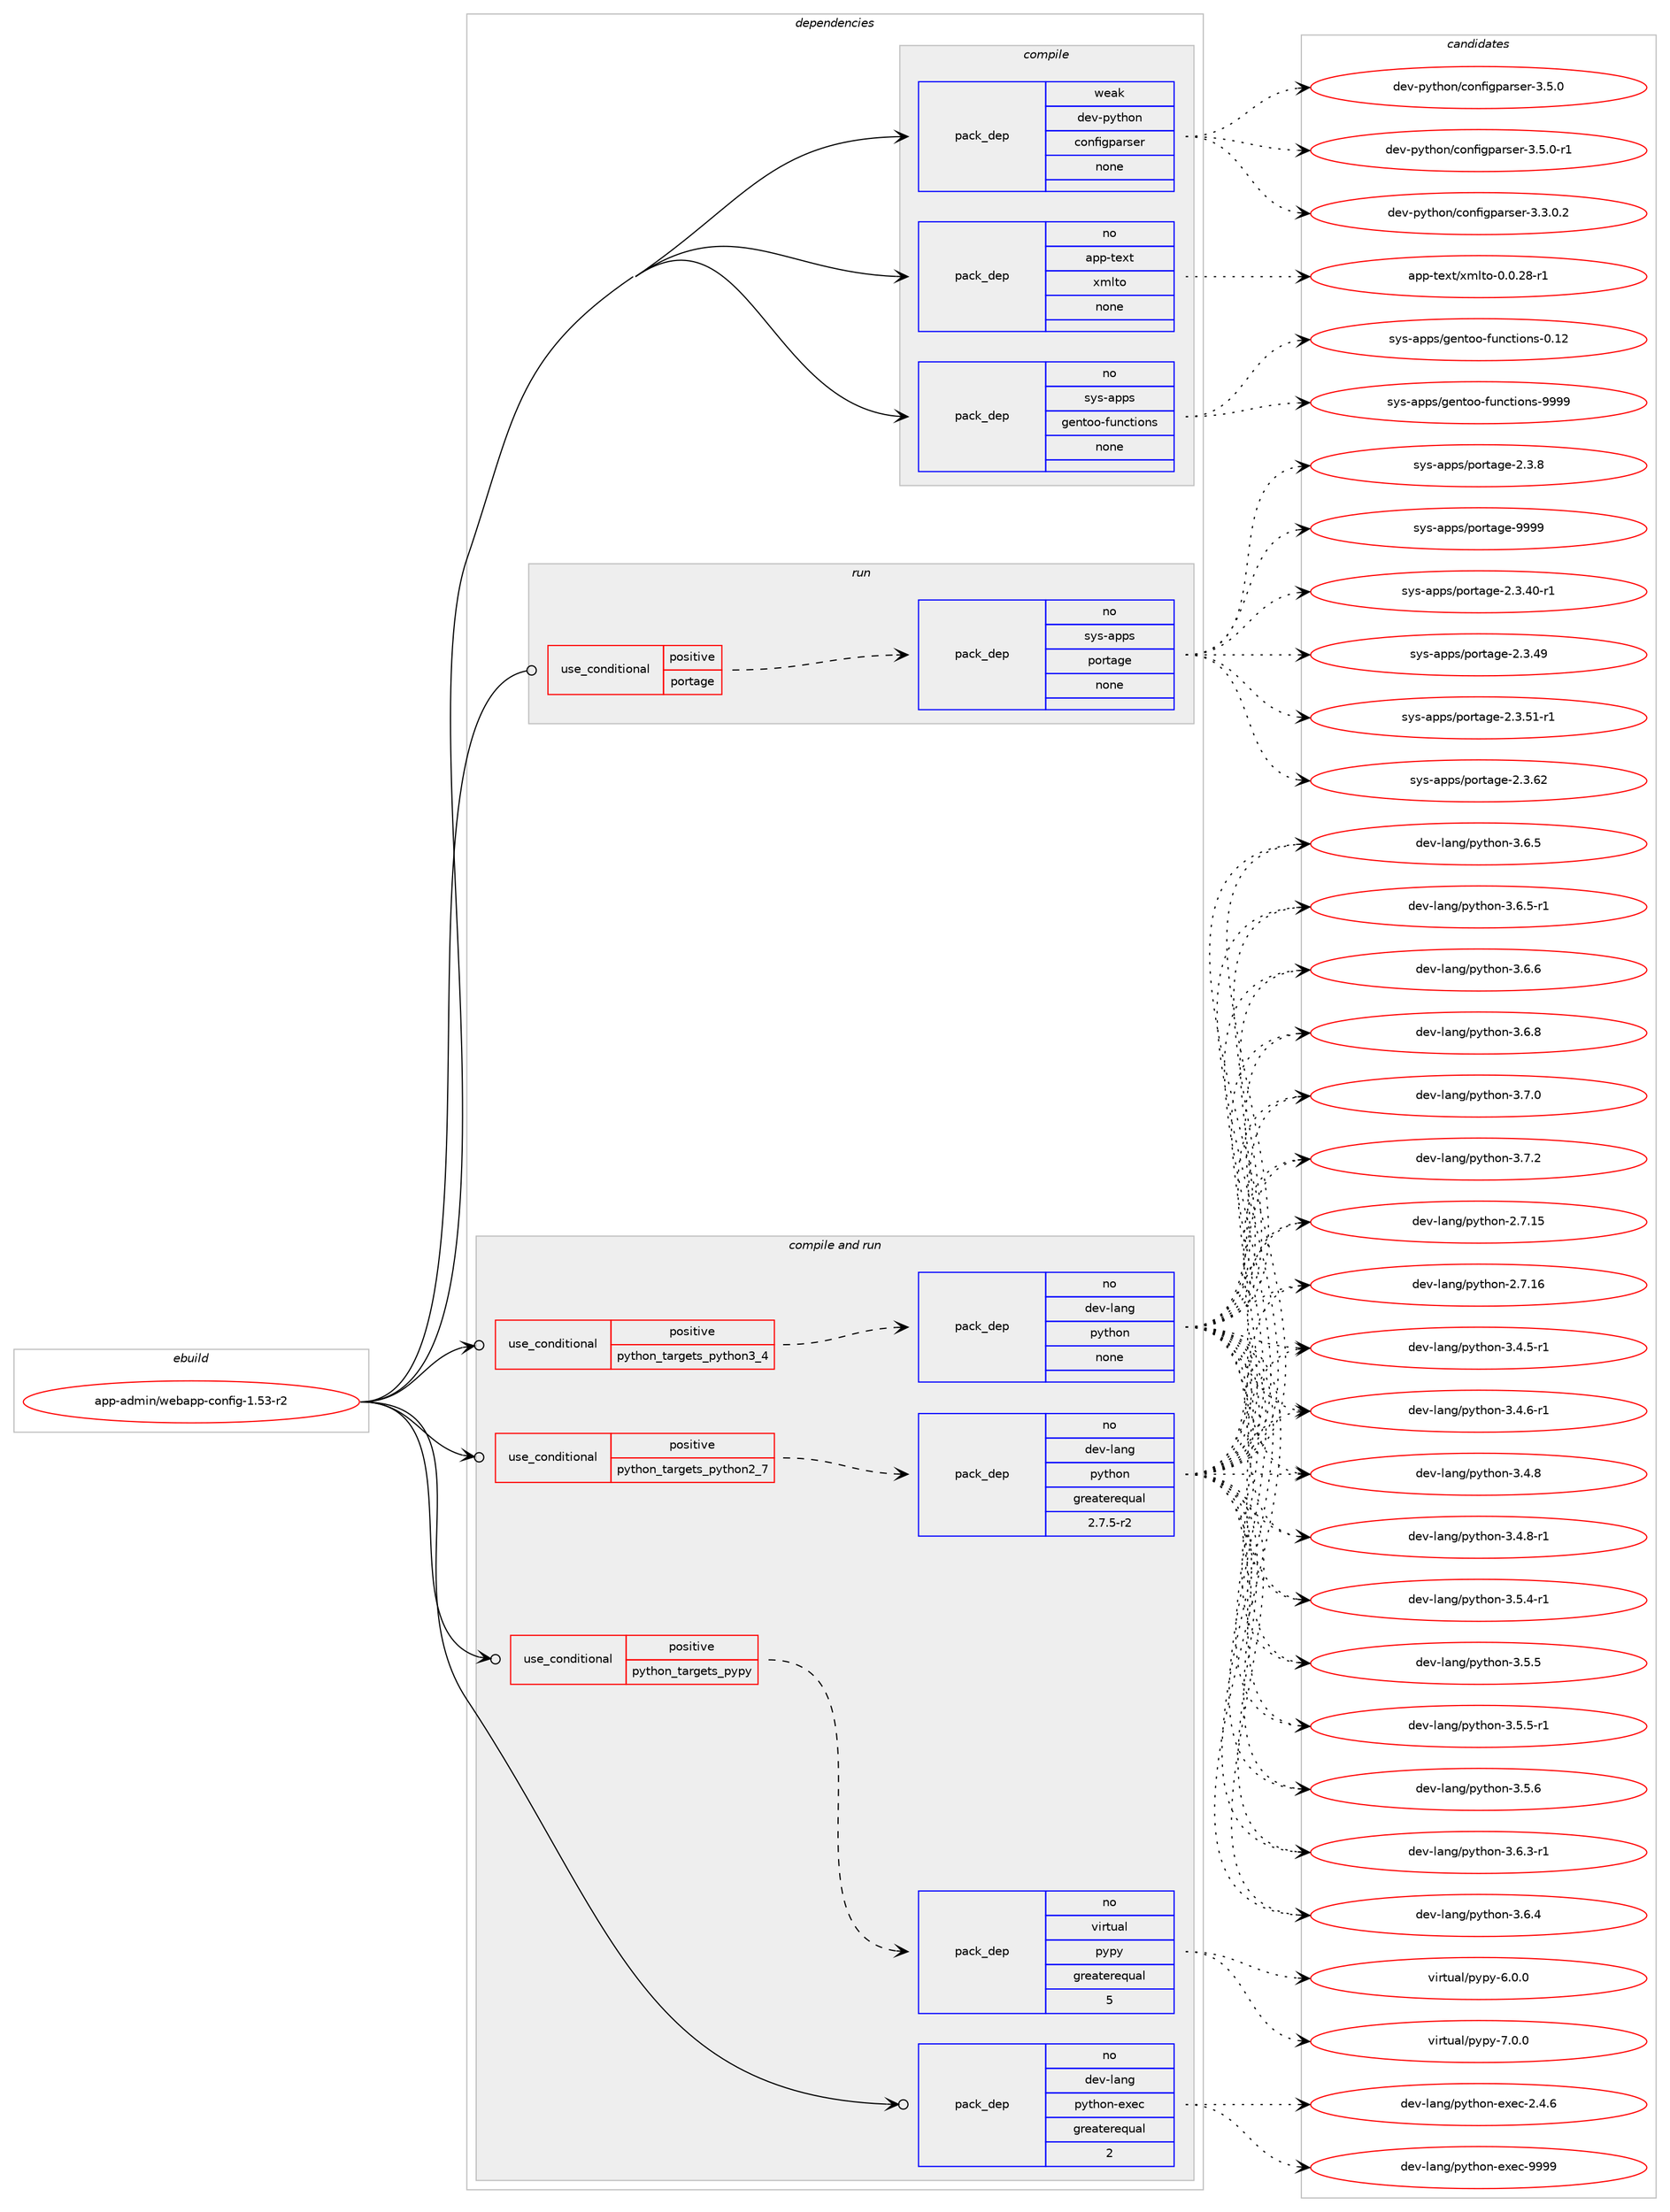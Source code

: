 digraph prolog {

# *************
# Graph options
# *************

newrank=true;
concentrate=true;
compound=true;
graph [rankdir=LR,fontname=Helvetica,fontsize=10,ranksep=1.5];#, ranksep=2.5, nodesep=0.2];
edge  [arrowhead=vee];
node  [fontname=Helvetica,fontsize=10];

# **********
# The ebuild
# **********

subgraph cluster_leftcol {
color=gray;
rank=same;
label=<<i>ebuild</i>>;
id [label="app-admin/webapp-config-1.53-r2", color=red, width=4, href="../app-admin/webapp-config-1.53-r2.svg"];
}

# ****************
# The dependencies
# ****************

subgraph cluster_midcol {
color=gray;
label=<<i>dependencies</i>>;
subgraph cluster_compile {
fillcolor="#eeeeee";
style=filled;
label=<<i>compile</i>>;
subgraph pack904304 {
dependency1270260 [label=<<TABLE BORDER="0" CELLBORDER="1" CELLSPACING="0" CELLPADDING="4" WIDTH="220"><TR><TD ROWSPAN="6" CELLPADDING="30">pack_dep</TD></TR><TR><TD WIDTH="110">no</TD></TR><TR><TD>app-text</TD></TR><TR><TD>xmlto</TD></TR><TR><TD>none</TD></TR><TR><TD></TD></TR></TABLE>>, shape=none, color=blue];
}
id:e -> dependency1270260:w [weight=20,style="solid",arrowhead="vee"];
subgraph pack904305 {
dependency1270261 [label=<<TABLE BORDER="0" CELLBORDER="1" CELLSPACING="0" CELLPADDING="4" WIDTH="220"><TR><TD ROWSPAN="6" CELLPADDING="30">pack_dep</TD></TR><TR><TD WIDTH="110">no</TD></TR><TR><TD>sys-apps</TD></TR><TR><TD>gentoo-functions</TD></TR><TR><TD>none</TD></TR><TR><TD></TD></TR></TABLE>>, shape=none, color=blue];
}
id:e -> dependency1270261:w [weight=20,style="solid",arrowhead="vee"];
subgraph pack904306 {
dependency1270262 [label=<<TABLE BORDER="0" CELLBORDER="1" CELLSPACING="0" CELLPADDING="4" WIDTH="220"><TR><TD ROWSPAN="6" CELLPADDING="30">pack_dep</TD></TR><TR><TD WIDTH="110">weak</TD></TR><TR><TD>dev-python</TD></TR><TR><TD>configparser</TD></TR><TR><TD>none</TD></TR><TR><TD></TD></TR></TABLE>>, shape=none, color=blue];
}
id:e -> dependency1270262:w [weight=20,style="solid",arrowhead="vee"];
}
subgraph cluster_compileandrun {
fillcolor="#eeeeee";
style=filled;
label=<<i>compile and run</i>>;
subgraph cond346269 {
dependency1270263 [label=<<TABLE BORDER="0" CELLBORDER="1" CELLSPACING="0" CELLPADDING="4"><TR><TD ROWSPAN="3" CELLPADDING="10">use_conditional</TD></TR><TR><TD>positive</TD></TR><TR><TD>python_targets_pypy</TD></TR></TABLE>>, shape=none, color=red];
subgraph pack904307 {
dependency1270264 [label=<<TABLE BORDER="0" CELLBORDER="1" CELLSPACING="0" CELLPADDING="4" WIDTH="220"><TR><TD ROWSPAN="6" CELLPADDING="30">pack_dep</TD></TR><TR><TD WIDTH="110">no</TD></TR><TR><TD>virtual</TD></TR><TR><TD>pypy</TD></TR><TR><TD>greaterequal</TD></TR><TR><TD>5</TD></TR></TABLE>>, shape=none, color=blue];
}
dependency1270263:e -> dependency1270264:w [weight=20,style="dashed",arrowhead="vee"];
}
id:e -> dependency1270263:w [weight=20,style="solid",arrowhead="odotvee"];
subgraph cond346270 {
dependency1270265 [label=<<TABLE BORDER="0" CELLBORDER="1" CELLSPACING="0" CELLPADDING="4"><TR><TD ROWSPAN="3" CELLPADDING="10">use_conditional</TD></TR><TR><TD>positive</TD></TR><TR><TD>python_targets_python2_7</TD></TR></TABLE>>, shape=none, color=red];
subgraph pack904308 {
dependency1270266 [label=<<TABLE BORDER="0" CELLBORDER="1" CELLSPACING="0" CELLPADDING="4" WIDTH="220"><TR><TD ROWSPAN="6" CELLPADDING="30">pack_dep</TD></TR><TR><TD WIDTH="110">no</TD></TR><TR><TD>dev-lang</TD></TR><TR><TD>python</TD></TR><TR><TD>greaterequal</TD></TR><TR><TD>2.7.5-r2</TD></TR></TABLE>>, shape=none, color=blue];
}
dependency1270265:e -> dependency1270266:w [weight=20,style="dashed",arrowhead="vee"];
}
id:e -> dependency1270265:w [weight=20,style="solid",arrowhead="odotvee"];
subgraph cond346271 {
dependency1270267 [label=<<TABLE BORDER="0" CELLBORDER="1" CELLSPACING="0" CELLPADDING="4"><TR><TD ROWSPAN="3" CELLPADDING="10">use_conditional</TD></TR><TR><TD>positive</TD></TR><TR><TD>python_targets_python3_4</TD></TR></TABLE>>, shape=none, color=red];
subgraph pack904309 {
dependency1270268 [label=<<TABLE BORDER="0" CELLBORDER="1" CELLSPACING="0" CELLPADDING="4" WIDTH="220"><TR><TD ROWSPAN="6" CELLPADDING="30">pack_dep</TD></TR><TR><TD WIDTH="110">no</TD></TR><TR><TD>dev-lang</TD></TR><TR><TD>python</TD></TR><TR><TD>none</TD></TR><TR><TD></TD></TR></TABLE>>, shape=none, color=blue];
}
dependency1270267:e -> dependency1270268:w [weight=20,style="dashed",arrowhead="vee"];
}
id:e -> dependency1270267:w [weight=20,style="solid",arrowhead="odotvee"];
subgraph pack904310 {
dependency1270269 [label=<<TABLE BORDER="0" CELLBORDER="1" CELLSPACING="0" CELLPADDING="4" WIDTH="220"><TR><TD ROWSPAN="6" CELLPADDING="30">pack_dep</TD></TR><TR><TD WIDTH="110">no</TD></TR><TR><TD>dev-lang</TD></TR><TR><TD>python-exec</TD></TR><TR><TD>greaterequal</TD></TR><TR><TD>2</TD></TR></TABLE>>, shape=none, color=blue];
}
id:e -> dependency1270269:w [weight=20,style="solid",arrowhead="odotvee"];
}
subgraph cluster_run {
fillcolor="#eeeeee";
style=filled;
label=<<i>run</i>>;
subgraph cond346272 {
dependency1270270 [label=<<TABLE BORDER="0" CELLBORDER="1" CELLSPACING="0" CELLPADDING="4"><TR><TD ROWSPAN="3" CELLPADDING="10">use_conditional</TD></TR><TR><TD>positive</TD></TR><TR><TD>portage</TD></TR></TABLE>>, shape=none, color=red];
subgraph pack904311 {
dependency1270271 [label=<<TABLE BORDER="0" CELLBORDER="1" CELLSPACING="0" CELLPADDING="4" WIDTH="220"><TR><TD ROWSPAN="6" CELLPADDING="30">pack_dep</TD></TR><TR><TD WIDTH="110">no</TD></TR><TR><TD>sys-apps</TD></TR><TR><TD>portage</TD></TR><TR><TD>none</TD></TR><TR><TD></TD></TR></TABLE>>, shape=none, color=blue];
}
dependency1270270:e -> dependency1270271:w [weight=20,style="dashed",arrowhead="vee"];
}
id:e -> dependency1270270:w [weight=20,style="solid",arrowhead="odot"];
}
}

# **************
# The candidates
# **************

subgraph cluster_choices {
rank=same;
color=gray;
label=<<i>candidates</i>>;

subgraph choice904304 {
color=black;
nodesep=1;
choice971121124511610112011647120109108116111454846484650564511449 [label="app-text/xmlto-0.0.28-r1", color=red, width=4,href="../app-text/xmlto-0.0.28-r1.svg"];
dependency1270260:e -> choice971121124511610112011647120109108116111454846484650564511449:w [style=dotted,weight="100"];
}
subgraph choice904305 {
color=black;
nodesep=1;
choice11512111545971121121154710310111011611111145102117110991161051111101154548464950 [label="sys-apps/gentoo-functions-0.12", color=red, width=4,href="../sys-apps/gentoo-functions-0.12.svg"];
choice11512111545971121121154710310111011611111145102117110991161051111101154557575757 [label="sys-apps/gentoo-functions-9999", color=red, width=4,href="../sys-apps/gentoo-functions-9999.svg"];
dependency1270261:e -> choice11512111545971121121154710310111011611111145102117110991161051111101154548464950:w [style=dotted,weight="100"];
dependency1270261:e -> choice11512111545971121121154710310111011611111145102117110991161051111101154557575757:w [style=dotted,weight="100"];
}
subgraph choice904306 {
color=black;
nodesep=1;
choice100101118451121211161041111104799111110102105103112971141151011144551465146484650 [label="dev-python/configparser-3.3.0.2", color=red, width=4,href="../dev-python/configparser-3.3.0.2.svg"];
choice10010111845112121116104111110479911111010210510311297114115101114455146534648 [label="dev-python/configparser-3.5.0", color=red, width=4,href="../dev-python/configparser-3.5.0.svg"];
choice100101118451121211161041111104799111110102105103112971141151011144551465346484511449 [label="dev-python/configparser-3.5.0-r1", color=red, width=4,href="../dev-python/configparser-3.5.0-r1.svg"];
dependency1270262:e -> choice100101118451121211161041111104799111110102105103112971141151011144551465146484650:w [style=dotted,weight="100"];
dependency1270262:e -> choice10010111845112121116104111110479911111010210510311297114115101114455146534648:w [style=dotted,weight="100"];
dependency1270262:e -> choice100101118451121211161041111104799111110102105103112971141151011144551465346484511449:w [style=dotted,weight="100"];
}
subgraph choice904307 {
color=black;
nodesep=1;
choice1181051141161179710847112121112121455446484648 [label="virtual/pypy-6.0.0", color=red, width=4,href="../virtual/pypy-6.0.0.svg"];
choice1181051141161179710847112121112121455546484648 [label="virtual/pypy-7.0.0", color=red, width=4,href="../virtual/pypy-7.0.0.svg"];
dependency1270264:e -> choice1181051141161179710847112121112121455446484648:w [style=dotted,weight="100"];
dependency1270264:e -> choice1181051141161179710847112121112121455546484648:w [style=dotted,weight="100"];
}
subgraph choice904308 {
color=black;
nodesep=1;
choice10010111845108971101034711212111610411111045504655464953 [label="dev-lang/python-2.7.15", color=red, width=4,href="../dev-lang/python-2.7.15.svg"];
choice10010111845108971101034711212111610411111045504655464954 [label="dev-lang/python-2.7.16", color=red, width=4,href="../dev-lang/python-2.7.16.svg"];
choice1001011184510897110103471121211161041111104551465246534511449 [label="dev-lang/python-3.4.5-r1", color=red, width=4,href="../dev-lang/python-3.4.5-r1.svg"];
choice1001011184510897110103471121211161041111104551465246544511449 [label="dev-lang/python-3.4.6-r1", color=red, width=4,href="../dev-lang/python-3.4.6-r1.svg"];
choice100101118451089711010347112121116104111110455146524656 [label="dev-lang/python-3.4.8", color=red, width=4,href="../dev-lang/python-3.4.8.svg"];
choice1001011184510897110103471121211161041111104551465246564511449 [label="dev-lang/python-3.4.8-r1", color=red, width=4,href="../dev-lang/python-3.4.8-r1.svg"];
choice1001011184510897110103471121211161041111104551465346524511449 [label="dev-lang/python-3.5.4-r1", color=red, width=4,href="../dev-lang/python-3.5.4-r1.svg"];
choice100101118451089711010347112121116104111110455146534653 [label="dev-lang/python-3.5.5", color=red, width=4,href="../dev-lang/python-3.5.5.svg"];
choice1001011184510897110103471121211161041111104551465346534511449 [label="dev-lang/python-3.5.5-r1", color=red, width=4,href="../dev-lang/python-3.5.5-r1.svg"];
choice100101118451089711010347112121116104111110455146534654 [label="dev-lang/python-3.5.6", color=red, width=4,href="../dev-lang/python-3.5.6.svg"];
choice1001011184510897110103471121211161041111104551465446514511449 [label="dev-lang/python-3.6.3-r1", color=red, width=4,href="../dev-lang/python-3.6.3-r1.svg"];
choice100101118451089711010347112121116104111110455146544652 [label="dev-lang/python-3.6.4", color=red, width=4,href="../dev-lang/python-3.6.4.svg"];
choice100101118451089711010347112121116104111110455146544653 [label="dev-lang/python-3.6.5", color=red, width=4,href="../dev-lang/python-3.6.5.svg"];
choice1001011184510897110103471121211161041111104551465446534511449 [label="dev-lang/python-3.6.5-r1", color=red, width=4,href="../dev-lang/python-3.6.5-r1.svg"];
choice100101118451089711010347112121116104111110455146544654 [label="dev-lang/python-3.6.6", color=red, width=4,href="../dev-lang/python-3.6.6.svg"];
choice100101118451089711010347112121116104111110455146544656 [label="dev-lang/python-3.6.8", color=red, width=4,href="../dev-lang/python-3.6.8.svg"];
choice100101118451089711010347112121116104111110455146554648 [label="dev-lang/python-3.7.0", color=red, width=4,href="../dev-lang/python-3.7.0.svg"];
choice100101118451089711010347112121116104111110455146554650 [label="dev-lang/python-3.7.2", color=red, width=4,href="../dev-lang/python-3.7.2.svg"];
dependency1270266:e -> choice10010111845108971101034711212111610411111045504655464953:w [style=dotted,weight="100"];
dependency1270266:e -> choice10010111845108971101034711212111610411111045504655464954:w [style=dotted,weight="100"];
dependency1270266:e -> choice1001011184510897110103471121211161041111104551465246534511449:w [style=dotted,weight="100"];
dependency1270266:e -> choice1001011184510897110103471121211161041111104551465246544511449:w [style=dotted,weight="100"];
dependency1270266:e -> choice100101118451089711010347112121116104111110455146524656:w [style=dotted,weight="100"];
dependency1270266:e -> choice1001011184510897110103471121211161041111104551465246564511449:w [style=dotted,weight="100"];
dependency1270266:e -> choice1001011184510897110103471121211161041111104551465346524511449:w [style=dotted,weight="100"];
dependency1270266:e -> choice100101118451089711010347112121116104111110455146534653:w [style=dotted,weight="100"];
dependency1270266:e -> choice1001011184510897110103471121211161041111104551465346534511449:w [style=dotted,weight="100"];
dependency1270266:e -> choice100101118451089711010347112121116104111110455146534654:w [style=dotted,weight="100"];
dependency1270266:e -> choice1001011184510897110103471121211161041111104551465446514511449:w [style=dotted,weight="100"];
dependency1270266:e -> choice100101118451089711010347112121116104111110455146544652:w [style=dotted,weight="100"];
dependency1270266:e -> choice100101118451089711010347112121116104111110455146544653:w [style=dotted,weight="100"];
dependency1270266:e -> choice1001011184510897110103471121211161041111104551465446534511449:w [style=dotted,weight="100"];
dependency1270266:e -> choice100101118451089711010347112121116104111110455146544654:w [style=dotted,weight="100"];
dependency1270266:e -> choice100101118451089711010347112121116104111110455146544656:w [style=dotted,weight="100"];
dependency1270266:e -> choice100101118451089711010347112121116104111110455146554648:w [style=dotted,weight="100"];
dependency1270266:e -> choice100101118451089711010347112121116104111110455146554650:w [style=dotted,weight="100"];
}
subgraph choice904309 {
color=black;
nodesep=1;
choice10010111845108971101034711212111610411111045504655464953 [label="dev-lang/python-2.7.15", color=red, width=4,href="../dev-lang/python-2.7.15.svg"];
choice10010111845108971101034711212111610411111045504655464954 [label="dev-lang/python-2.7.16", color=red, width=4,href="../dev-lang/python-2.7.16.svg"];
choice1001011184510897110103471121211161041111104551465246534511449 [label="dev-lang/python-3.4.5-r1", color=red, width=4,href="../dev-lang/python-3.4.5-r1.svg"];
choice1001011184510897110103471121211161041111104551465246544511449 [label="dev-lang/python-3.4.6-r1", color=red, width=4,href="../dev-lang/python-3.4.6-r1.svg"];
choice100101118451089711010347112121116104111110455146524656 [label="dev-lang/python-3.4.8", color=red, width=4,href="../dev-lang/python-3.4.8.svg"];
choice1001011184510897110103471121211161041111104551465246564511449 [label="dev-lang/python-3.4.8-r1", color=red, width=4,href="../dev-lang/python-3.4.8-r1.svg"];
choice1001011184510897110103471121211161041111104551465346524511449 [label="dev-lang/python-3.5.4-r1", color=red, width=4,href="../dev-lang/python-3.5.4-r1.svg"];
choice100101118451089711010347112121116104111110455146534653 [label="dev-lang/python-3.5.5", color=red, width=4,href="../dev-lang/python-3.5.5.svg"];
choice1001011184510897110103471121211161041111104551465346534511449 [label="dev-lang/python-3.5.5-r1", color=red, width=4,href="../dev-lang/python-3.5.5-r1.svg"];
choice100101118451089711010347112121116104111110455146534654 [label="dev-lang/python-3.5.6", color=red, width=4,href="../dev-lang/python-3.5.6.svg"];
choice1001011184510897110103471121211161041111104551465446514511449 [label="dev-lang/python-3.6.3-r1", color=red, width=4,href="../dev-lang/python-3.6.3-r1.svg"];
choice100101118451089711010347112121116104111110455146544652 [label="dev-lang/python-3.6.4", color=red, width=4,href="../dev-lang/python-3.6.4.svg"];
choice100101118451089711010347112121116104111110455146544653 [label="dev-lang/python-3.6.5", color=red, width=4,href="../dev-lang/python-3.6.5.svg"];
choice1001011184510897110103471121211161041111104551465446534511449 [label="dev-lang/python-3.6.5-r1", color=red, width=4,href="../dev-lang/python-3.6.5-r1.svg"];
choice100101118451089711010347112121116104111110455146544654 [label="dev-lang/python-3.6.6", color=red, width=4,href="../dev-lang/python-3.6.6.svg"];
choice100101118451089711010347112121116104111110455146544656 [label="dev-lang/python-3.6.8", color=red, width=4,href="../dev-lang/python-3.6.8.svg"];
choice100101118451089711010347112121116104111110455146554648 [label="dev-lang/python-3.7.0", color=red, width=4,href="../dev-lang/python-3.7.0.svg"];
choice100101118451089711010347112121116104111110455146554650 [label="dev-lang/python-3.7.2", color=red, width=4,href="../dev-lang/python-3.7.2.svg"];
dependency1270268:e -> choice10010111845108971101034711212111610411111045504655464953:w [style=dotted,weight="100"];
dependency1270268:e -> choice10010111845108971101034711212111610411111045504655464954:w [style=dotted,weight="100"];
dependency1270268:e -> choice1001011184510897110103471121211161041111104551465246534511449:w [style=dotted,weight="100"];
dependency1270268:e -> choice1001011184510897110103471121211161041111104551465246544511449:w [style=dotted,weight="100"];
dependency1270268:e -> choice100101118451089711010347112121116104111110455146524656:w [style=dotted,weight="100"];
dependency1270268:e -> choice1001011184510897110103471121211161041111104551465246564511449:w [style=dotted,weight="100"];
dependency1270268:e -> choice1001011184510897110103471121211161041111104551465346524511449:w [style=dotted,weight="100"];
dependency1270268:e -> choice100101118451089711010347112121116104111110455146534653:w [style=dotted,weight="100"];
dependency1270268:e -> choice1001011184510897110103471121211161041111104551465346534511449:w [style=dotted,weight="100"];
dependency1270268:e -> choice100101118451089711010347112121116104111110455146534654:w [style=dotted,weight="100"];
dependency1270268:e -> choice1001011184510897110103471121211161041111104551465446514511449:w [style=dotted,weight="100"];
dependency1270268:e -> choice100101118451089711010347112121116104111110455146544652:w [style=dotted,weight="100"];
dependency1270268:e -> choice100101118451089711010347112121116104111110455146544653:w [style=dotted,weight="100"];
dependency1270268:e -> choice1001011184510897110103471121211161041111104551465446534511449:w [style=dotted,weight="100"];
dependency1270268:e -> choice100101118451089711010347112121116104111110455146544654:w [style=dotted,weight="100"];
dependency1270268:e -> choice100101118451089711010347112121116104111110455146544656:w [style=dotted,weight="100"];
dependency1270268:e -> choice100101118451089711010347112121116104111110455146554648:w [style=dotted,weight="100"];
dependency1270268:e -> choice100101118451089711010347112121116104111110455146554650:w [style=dotted,weight="100"];
}
subgraph choice904310 {
color=black;
nodesep=1;
choice1001011184510897110103471121211161041111104510112010199455046524654 [label="dev-lang/python-exec-2.4.6", color=red, width=4,href="../dev-lang/python-exec-2.4.6.svg"];
choice10010111845108971101034711212111610411111045101120101994557575757 [label="dev-lang/python-exec-9999", color=red, width=4,href="../dev-lang/python-exec-9999.svg"];
dependency1270269:e -> choice1001011184510897110103471121211161041111104510112010199455046524654:w [style=dotted,weight="100"];
dependency1270269:e -> choice10010111845108971101034711212111610411111045101120101994557575757:w [style=dotted,weight="100"];
}
subgraph choice904311 {
color=black;
nodesep=1;
choice11512111545971121121154711211111411697103101455046514652484511449 [label="sys-apps/portage-2.3.40-r1", color=red, width=4,href="../sys-apps/portage-2.3.40-r1.svg"];
choice1151211154597112112115471121111141169710310145504651465257 [label="sys-apps/portage-2.3.49", color=red, width=4,href="../sys-apps/portage-2.3.49.svg"];
choice11512111545971121121154711211111411697103101455046514653494511449 [label="sys-apps/portage-2.3.51-r1", color=red, width=4,href="../sys-apps/portage-2.3.51-r1.svg"];
choice1151211154597112112115471121111141169710310145504651465450 [label="sys-apps/portage-2.3.62", color=red, width=4,href="../sys-apps/portage-2.3.62.svg"];
choice11512111545971121121154711211111411697103101455046514656 [label="sys-apps/portage-2.3.8", color=red, width=4,href="../sys-apps/portage-2.3.8.svg"];
choice115121115459711211211547112111114116971031014557575757 [label="sys-apps/portage-9999", color=red, width=4,href="../sys-apps/portage-9999.svg"];
dependency1270271:e -> choice11512111545971121121154711211111411697103101455046514652484511449:w [style=dotted,weight="100"];
dependency1270271:e -> choice1151211154597112112115471121111141169710310145504651465257:w [style=dotted,weight="100"];
dependency1270271:e -> choice11512111545971121121154711211111411697103101455046514653494511449:w [style=dotted,weight="100"];
dependency1270271:e -> choice1151211154597112112115471121111141169710310145504651465450:w [style=dotted,weight="100"];
dependency1270271:e -> choice11512111545971121121154711211111411697103101455046514656:w [style=dotted,weight="100"];
dependency1270271:e -> choice115121115459711211211547112111114116971031014557575757:w [style=dotted,weight="100"];
}
}

}

